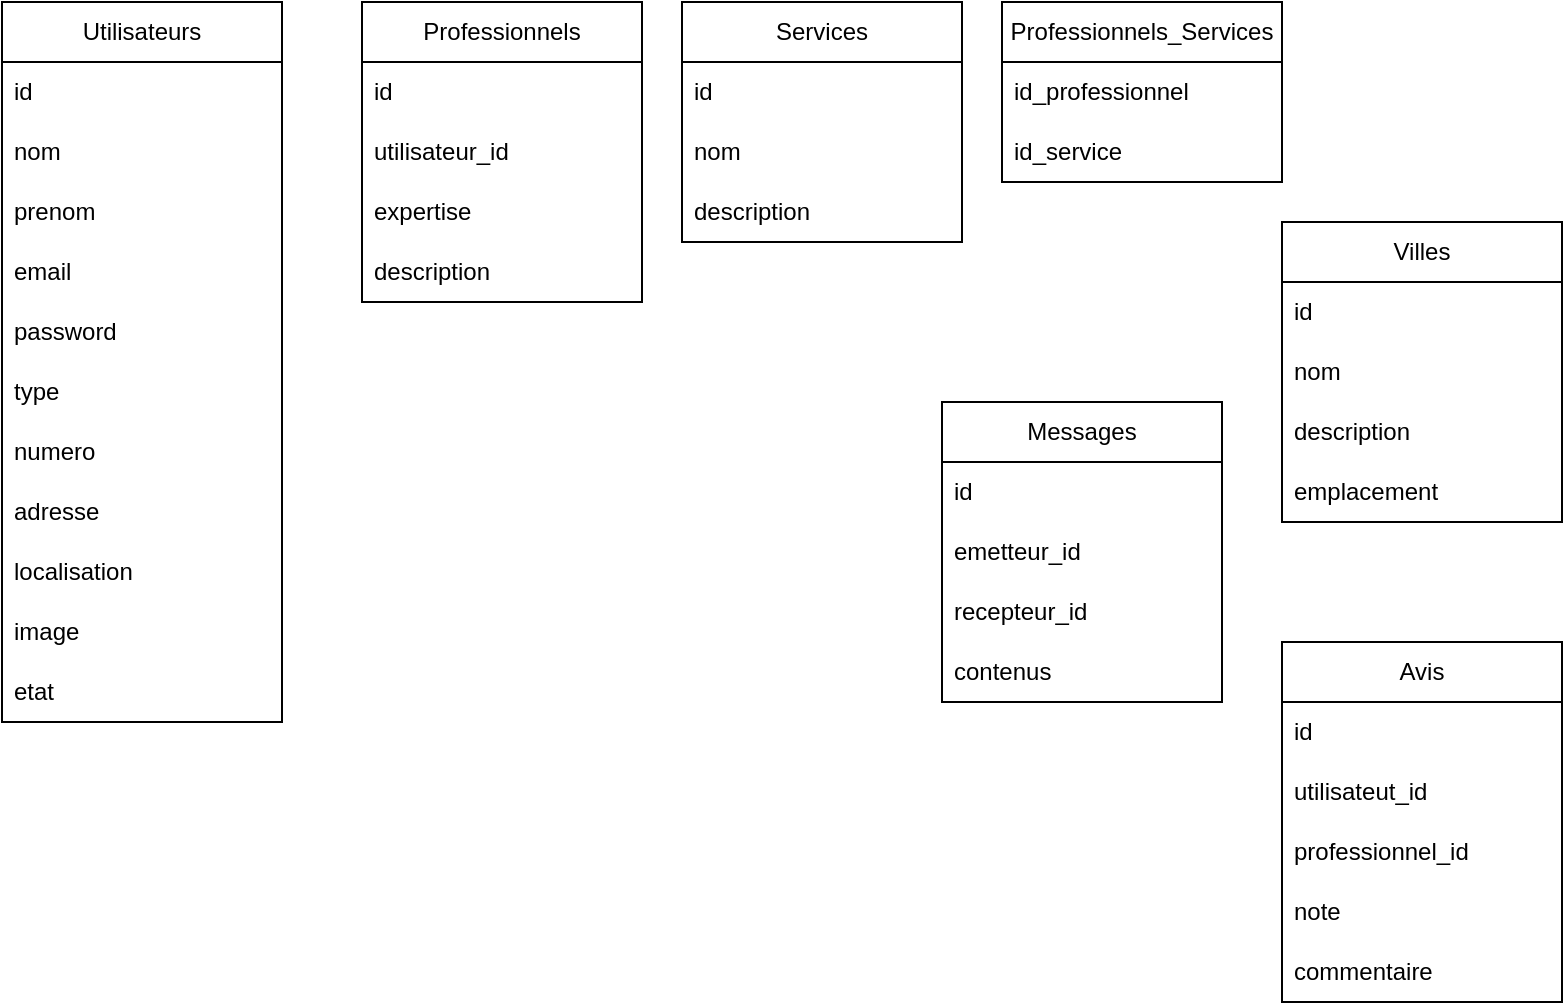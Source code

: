 <mxfile version="24.8.4">
  <diagram id="C5RBs43oDa-KdzZeNtuy" name="Page-1">
    <mxGraphModel dx="880" dy="513" grid="1" gridSize="10" guides="1" tooltips="1" connect="1" arrows="1" fold="1" page="1" pageScale="1" pageWidth="827" pageHeight="1169" math="0" shadow="0">
      <root>
        <mxCell id="WIyWlLk6GJQsqaUBKTNV-0" />
        <mxCell id="WIyWlLk6GJQsqaUBKTNV-1" parent="WIyWlLk6GJQsqaUBKTNV-0" />
        <mxCell id="jJBPsTaTsa50wlAw00ql-0" value="Utilisateurs" style="swimlane;fontStyle=0;childLayout=stackLayout;horizontal=1;startSize=30;horizontalStack=0;resizeParent=1;resizeParentMax=0;resizeLast=0;collapsible=1;marginBottom=0;whiteSpace=wrap;html=1;" vertex="1" parent="WIyWlLk6GJQsqaUBKTNV-1">
          <mxGeometry x="30" y="80" width="140" height="360" as="geometry" />
        </mxCell>
        <mxCell id="jJBPsTaTsa50wlAw00ql-1" value="id" style="text;strokeColor=none;fillColor=none;align=left;verticalAlign=middle;spacingLeft=4;spacingRight=4;overflow=hidden;points=[[0,0.5],[1,0.5]];portConstraint=eastwest;rotatable=0;whiteSpace=wrap;html=1;" vertex="1" parent="jJBPsTaTsa50wlAw00ql-0">
          <mxGeometry y="30" width="140" height="30" as="geometry" />
        </mxCell>
        <mxCell id="jJBPsTaTsa50wlAw00ql-2" value="nom" style="text;strokeColor=none;fillColor=none;align=left;verticalAlign=middle;spacingLeft=4;spacingRight=4;overflow=hidden;points=[[0,0.5],[1,0.5]];portConstraint=eastwest;rotatable=0;whiteSpace=wrap;html=1;" vertex="1" parent="jJBPsTaTsa50wlAw00ql-0">
          <mxGeometry y="60" width="140" height="30" as="geometry" />
        </mxCell>
        <mxCell id="jJBPsTaTsa50wlAw00ql-3" value="prenom" style="text;strokeColor=none;fillColor=none;align=left;verticalAlign=middle;spacingLeft=4;spacingRight=4;overflow=hidden;points=[[0,0.5],[1,0.5]];portConstraint=eastwest;rotatable=0;whiteSpace=wrap;html=1;" vertex="1" parent="jJBPsTaTsa50wlAw00ql-0">
          <mxGeometry y="90" width="140" height="30" as="geometry" />
        </mxCell>
        <mxCell id="jJBPsTaTsa50wlAw00ql-4" value="email" style="text;strokeColor=none;fillColor=none;align=left;verticalAlign=middle;spacingLeft=4;spacingRight=4;overflow=hidden;points=[[0,0.5],[1,0.5]];portConstraint=eastwest;rotatable=0;whiteSpace=wrap;html=1;" vertex="1" parent="jJBPsTaTsa50wlAw00ql-0">
          <mxGeometry y="120" width="140" height="30" as="geometry" />
        </mxCell>
        <mxCell id="jJBPsTaTsa50wlAw00ql-5" value="password" style="text;strokeColor=none;fillColor=none;align=left;verticalAlign=middle;spacingLeft=4;spacingRight=4;overflow=hidden;points=[[0,0.5],[1,0.5]];portConstraint=eastwest;rotatable=0;whiteSpace=wrap;html=1;" vertex="1" parent="jJBPsTaTsa50wlAw00ql-0">
          <mxGeometry y="150" width="140" height="30" as="geometry" />
        </mxCell>
        <mxCell id="jJBPsTaTsa50wlAw00ql-6" value="type" style="text;strokeColor=none;fillColor=none;align=left;verticalAlign=middle;spacingLeft=4;spacingRight=4;overflow=hidden;points=[[0,0.5],[1,0.5]];portConstraint=eastwest;rotatable=0;whiteSpace=wrap;html=1;" vertex="1" parent="jJBPsTaTsa50wlAw00ql-0">
          <mxGeometry y="180" width="140" height="30" as="geometry" />
        </mxCell>
        <mxCell id="jJBPsTaTsa50wlAw00ql-7" value="numero" style="text;strokeColor=none;fillColor=none;align=left;verticalAlign=middle;spacingLeft=4;spacingRight=4;overflow=hidden;points=[[0,0.5],[1,0.5]];portConstraint=eastwest;rotatable=0;whiteSpace=wrap;html=1;" vertex="1" parent="jJBPsTaTsa50wlAw00ql-0">
          <mxGeometry y="210" width="140" height="30" as="geometry" />
        </mxCell>
        <mxCell id="jJBPsTaTsa50wlAw00ql-8" value="adresse" style="text;strokeColor=none;fillColor=none;align=left;verticalAlign=middle;spacingLeft=4;spacingRight=4;overflow=hidden;points=[[0,0.5],[1,0.5]];portConstraint=eastwest;rotatable=0;whiteSpace=wrap;html=1;" vertex="1" parent="jJBPsTaTsa50wlAw00ql-0">
          <mxGeometry y="240" width="140" height="30" as="geometry" />
        </mxCell>
        <mxCell id="jJBPsTaTsa50wlAw00ql-45" value="localisation" style="text;strokeColor=none;fillColor=none;align=left;verticalAlign=middle;spacingLeft=4;spacingRight=4;overflow=hidden;points=[[0,0.5],[1,0.5]];portConstraint=eastwest;rotatable=0;whiteSpace=wrap;html=1;" vertex="1" parent="jJBPsTaTsa50wlAw00ql-0">
          <mxGeometry y="270" width="140" height="30" as="geometry" />
        </mxCell>
        <mxCell id="jJBPsTaTsa50wlAw00ql-9" value="image" style="text;strokeColor=none;fillColor=none;align=left;verticalAlign=middle;spacingLeft=4;spacingRight=4;overflow=hidden;points=[[0,0.5],[1,0.5]];portConstraint=eastwest;rotatable=0;whiteSpace=wrap;html=1;" vertex="1" parent="jJBPsTaTsa50wlAw00ql-0">
          <mxGeometry y="300" width="140" height="30" as="geometry" />
        </mxCell>
        <mxCell id="jJBPsTaTsa50wlAw00ql-10" value="etat" style="text;strokeColor=none;fillColor=none;align=left;verticalAlign=middle;spacingLeft=4;spacingRight=4;overflow=hidden;points=[[0,0.5],[1,0.5]];portConstraint=eastwest;rotatable=0;whiteSpace=wrap;html=1;" vertex="1" parent="jJBPsTaTsa50wlAw00ql-0">
          <mxGeometry y="330" width="140" height="30" as="geometry" />
        </mxCell>
        <mxCell id="jJBPsTaTsa50wlAw00ql-11" value="Professionnels" style="swimlane;fontStyle=0;childLayout=stackLayout;horizontal=1;startSize=30;horizontalStack=0;resizeParent=1;resizeParentMax=0;resizeLast=0;collapsible=1;marginBottom=0;whiteSpace=wrap;html=1;" vertex="1" parent="WIyWlLk6GJQsqaUBKTNV-1">
          <mxGeometry x="210" y="80" width="140" height="150" as="geometry" />
        </mxCell>
        <mxCell id="jJBPsTaTsa50wlAw00ql-12" value="id" style="text;strokeColor=none;fillColor=none;align=left;verticalAlign=middle;spacingLeft=4;spacingRight=4;overflow=hidden;points=[[0,0.5],[1,0.5]];portConstraint=eastwest;rotatable=0;whiteSpace=wrap;html=1;" vertex="1" parent="jJBPsTaTsa50wlAw00ql-11">
          <mxGeometry y="30" width="140" height="30" as="geometry" />
        </mxCell>
        <mxCell id="jJBPsTaTsa50wlAw00ql-13" value="utilisateur_id" style="text;strokeColor=none;fillColor=none;align=left;verticalAlign=middle;spacingLeft=4;spacingRight=4;overflow=hidden;points=[[0,0.5],[1,0.5]];portConstraint=eastwest;rotatable=0;whiteSpace=wrap;html=1;" vertex="1" parent="jJBPsTaTsa50wlAw00ql-11">
          <mxGeometry y="60" width="140" height="30" as="geometry" />
        </mxCell>
        <mxCell id="jJBPsTaTsa50wlAw00ql-14" value="expertise" style="text;strokeColor=none;fillColor=none;align=left;verticalAlign=middle;spacingLeft=4;spacingRight=4;overflow=hidden;points=[[0,0.5],[1,0.5]];portConstraint=eastwest;rotatable=0;whiteSpace=wrap;html=1;" vertex="1" parent="jJBPsTaTsa50wlAw00ql-11">
          <mxGeometry y="90" width="140" height="30" as="geometry" />
        </mxCell>
        <mxCell id="jJBPsTaTsa50wlAw00ql-15" value="description" style="text;strokeColor=none;fillColor=none;align=left;verticalAlign=middle;spacingLeft=4;spacingRight=4;overflow=hidden;points=[[0,0.5],[1,0.5]];portConstraint=eastwest;rotatable=0;whiteSpace=wrap;html=1;" vertex="1" parent="jJBPsTaTsa50wlAw00ql-11">
          <mxGeometry y="120" width="140" height="30" as="geometry" />
        </mxCell>
        <mxCell id="jJBPsTaTsa50wlAw00ql-18" value="Services" style="swimlane;fontStyle=0;childLayout=stackLayout;horizontal=1;startSize=30;horizontalStack=0;resizeParent=1;resizeParentMax=0;resizeLast=0;collapsible=1;marginBottom=0;whiteSpace=wrap;html=1;" vertex="1" parent="WIyWlLk6GJQsqaUBKTNV-1">
          <mxGeometry x="370" y="80" width="140" height="120" as="geometry" />
        </mxCell>
        <mxCell id="jJBPsTaTsa50wlAw00ql-19" value="id" style="text;strokeColor=none;fillColor=none;align=left;verticalAlign=middle;spacingLeft=4;spacingRight=4;overflow=hidden;points=[[0,0.5],[1,0.5]];portConstraint=eastwest;rotatable=0;whiteSpace=wrap;html=1;" vertex="1" parent="jJBPsTaTsa50wlAw00ql-18">
          <mxGeometry y="30" width="140" height="30" as="geometry" />
        </mxCell>
        <mxCell id="jJBPsTaTsa50wlAw00ql-20" value="nom" style="text;strokeColor=none;fillColor=none;align=left;verticalAlign=middle;spacingLeft=4;spacingRight=4;overflow=hidden;points=[[0,0.5],[1,0.5]];portConstraint=eastwest;rotatable=0;whiteSpace=wrap;html=1;" vertex="1" parent="jJBPsTaTsa50wlAw00ql-18">
          <mxGeometry y="60" width="140" height="30" as="geometry" />
        </mxCell>
        <mxCell id="jJBPsTaTsa50wlAw00ql-21" value="description" style="text;strokeColor=none;fillColor=none;align=left;verticalAlign=middle;spacingLeft=4;spacingRight=4;overflow=hidden;points=[[0,0.5],[1,0.5]];portConstraint=eastwest;rotatable=0;whiteSpace=wrap;html=1;" vertex="1" parent="jJBPsTaTsa50wlAw00ql-18">
          <mxGeometry y="90" width="140" height="30" as="geometry" />
        </mxCell>
        <mxCell id="jJBPsTaTsa50wlAw00ql-22" value="Professionnels_Services" style="swimlane;fontStyle=0;childLayout=stackLayout;horizontal=1;startSize=30;horizontalStack=0;resizeParent=1;resizeParentMax=0;resizeLast=0;collapsible=1;marginBottom=0;whiteSpace=wrap;html=1;" vertex="1" parent="WIyWlLk6GJQsqaUBKTNV-1">
          <mxGeometry x="530" y="80" width="140" height="90" as="geometry" />
        </mxCell>
        <mxCell id="jJBPsTaTsa50wlAw00ql-23" value="id_professionnel" style="text;strokeColor=none;fillColor=none;align=left;verticalAlign=middle;spacingLeft=4;spacingRight=4;overflow=hidden;points=[[0,0.5],[1,0.5]];portConstraint=eastwest;rotatable=0;whiteSpace=wrap;html=1;" vertex="1" parent="jJBPsTaTsa50wlAw00ql-22">
          <mxGeometry y="30" width="140" height="30" as="geometry" />
        </mxCell>
        <mxCell id="jJBPsTaTsa50wlAw00ql-24" value="id_service" style="text;strokeColor=none;fillColor=none;align=left;verticalAlign=middle;spacingLeft=4;spacingRight=4;overflow=hidden;points=[[0,0.5],[1,0.5]];portConstraint=eastwest;rotatable=0;whiteSpace=wrap;html=1;" vertex="1" parent="jJBPsTaTsa50wlAw00ql-22">
          <mxGeometry y="60" width="140" height="30" as="geometry" />
        </mxCell>
        <mxCell id="jJBPsTaTsa50wlAw00ql-26" value="Avis" style="swimlane;fontStyle=0;childLayout=stackLayout;horizontal=1;startSize=30;horizontalStack=0;resizeParent=1;resizeParentMax=0;resizeLast=0;collapsible=1;marginBottom=0;whiteSpace=wrap;html=1;" vertex="1" parent="WIyWlLk6GJQsqaUBKTNV-1">
          <mxGeometry x="670" y="400" width="140" height="180" as="geometry" />
        </mxCell>
        <mxCell id="jJBPsTaTsa50wlAw00ql-27" value="id" style="text;strokeColor=none;fillColor=none;align=left;verticalAlign=middle;spacingLeft=4;spacingRight=4;overflow=hidden;points=[[0,0.5],[1,0.5]];portConstraint=eastwest;rotatable=0;whiteSpace=wrap;html=1;" vertex="1" parent="jJBPsTaTsa50wlAw00ql-26">
          <mxGeometry y="30" width="140" height="30" as="geometry" />
        </mxCell>
        <mxCell id="jJBPsTaTsa50wlAw00ql-28" value="utilisateut_id" style="text;strokeColor=none;fillColor=none;align=left;verticalAlign=middle;spacingLeft=4;spacingRight=4;overflow=hidden;points=[[0,0.5],[1,0.5]];portConstraint=eastwest;rotatable=0;whiteSpace=wrap;html=1;" vertex="1" parent="jJBPsTaTsa50wlAw00ql-26">
          <mxGeometry y="60" width="140" height="30" as="geometry" />
        </mxCell>
        <mxCell id="jJBPsTaTsa50wlAw00ql-29" value="professionnel_id" style="text;strokeColor=none;fillColor=none;align=left;verticalAlign=middle;spacingLeft=4;spacingRight=4;overflow=hidden;points=[[0,0.5],[1,0.5]];portConstraint=eastwest;rotatable=0;whiteSpace=wrap;html=1;" vertex="1" parent="jJBPsTaTsa50wlAw00ql-26">
          <mxGeometry y="90" width="140" height="30" as="geometry" />
        </mxCell>
        <mxCell id="jJBPsTaTsa50wlAw00ql-30" value="note" style="text;strokeColor=none;fillColor=none;align=left;verticalAlign=middle;spacingLeft=4;spacingRight=4;overflow=hidden;points=[[0,0.5],[1,0.5]];portConstraint=eastwest;rotatable=0;whiteSpace=wrap;html=1;" vertex="1" parent="jJBPsTaTsa50wlAw00ql-26">
          <mxGeometry y="120" width="140" height="30" as="geometry" />
        </mxCell>
        <mxCell id="jJBPsTaTsa50wlAw00ql-31" value="commentaire" style="text;strokeColor=none;fillColor=none;align=left;verticalAlign=middle;spacingLeft=4;spacingRight=4;overflow=hidden;points=[[0,0.5],[1,0.5]];portConstraint=eastwest;rotatable=0;whiteSpace=wrap;html=1;" vertex="1" parent="jJBPsTaTsa50wlAw00ql-26">
          <mxGeometry y="150" width="140" height="30" as="geometry" />
        </mxCell>
        <mxCell id="jJBPsTaTsa50wlAw00ql-33" value="Messages" style="swimlane;fontStyle=0;childLayout=stackLayout;horizontal=1;startSize=30;horizontalStack=0;resizeParent=1;resizeParentMax=0;resizeLast=0;collapsible=1;marginBottom=0;whiteSpace=wrap;html=1;" vertex="1" parent="WIyWlLk6GJQsqaUBKTNV-1">
          <mxGeometry x="500" y="280" width="140" height="150" as="geometry" />
        </mxCell>
        <mxCell id="jJBPsTaTsa50wlAw00ql-34" value="id" style="text;strokeColor=none;fillColor=none;align=left;verticalAlign=middle;spacingLeft=4;spacingRight=4;overflow=hidden;points=[[0,0.5],[1,0.5]];portConstraint=eastwest;rotatable=0;whiteSpace=wrap;html=1;" vertex="1" parent="jJBPsTaTsa50wlAw00ql-33">
          <mxGeometry y="30" width="140" height="30" as="geometry" />
        </mxCell>
        <mxCell id="jJBPsTaTsa50wlAw00ql-35" value="emetteur_id" style="text;strokeColor=none;fillColor=none;align=left;verticalAlign=middle;spacingLeft=4;spacingRight=4;overflow=hidden;points=[[0,0.5],[1,0.5]];portConstraint=eastwest;rotatable=0;whiteSpace=wrap;html=1;" vertex="1" parent="jJBPsTaTsa50wlAw00ql-33">
          <mxGeometry y="60" width="140" height="30" as="geometry" />
        </mxCell>
        <mxCell id="jJBPsTaTsa50wlAw00ql-36" value="recepteur_id" style="text;strokeColor=none;fillColor=none;align=left;verticalAlign=middle;spacingLeft=4;spacingRight=4;overflow=hidden;points=[[0,0.5],[1,0.5]];portConstraint=eastwest;rotatable=0;whiteSpace=wrap;html=1;" vertex="1" parent="jJBPsTaTsa50wlAw00ql-33">
          <mxGeometry y="90" width="140" height="30" as="geometry" />
        </mxCell>
        <mxCell id="jJBPsTaTsa50wlAw00ql-37" value="contenus" style="text;strokeColor=none;fillColor=none;align=left;verticalAlign=middle;spacingLeft=4;spacingRight=4;overflow=hidden;points=[[0,0.5],[1,0.5]];portConstraint=eastwest;rotatable=0;whiteSpace=wrap;html=1;" vertex="1" parent="jJBPsTaTsa50wlAw00ql-33">
          <mxGeometry y="120" width="140" height="30" as="geometry" />
        </mxCell>
        <mxCell id="jJBPsTaTsa50wlAw00ql-40" value="Villes" style="swimlane;fontStyle=0;childLayout=stackLayout;horizontal=1;startSize=30;horizontalStack=0;resizeParent=1;resizeParentMax=0;resizeLast=0;collapsible=1;marginBottom=0;whiteSpace=wrap;html=1;" vertex="1" parent="WIyWlLk6GJQsqaUBKTNV-1">
          <mxGeometry x="670" y="190" width="140" height="150" as="geometry" />
        </mxCell>
        <mxCell id="jJBPsTaTsa50wlAw00ql-41" value="id" style="text;strokeColor=none;fillColor=none;align=left;verticalAlign=middle;spacingLeft=4;spacingRight=4;overflow=hidden;points=[[0,0.5],[1,0.5]];portConstraint=eastwest;rotatable=0;whiteSpace=wrap;html=1;" vertex="1" parent="jJBPsTaTsa50wlAw00ql-40">
          <mxGeometry y="30" width="140" height="30" as="geometry" />
        </mxCell>
        <mxCell id="jJBPsTaTsa50wlAw00ql-42" value="nom" style="text;strokeColor=none;fillColor=none;align=left;verticalAlign=middle;spacingLeft=4;spacingRight=4;overflow=hidden;points=[[0,0.5],[1,0.5]];portConstraint=eastwest;rotatable=0;whiteSpace=wrap;html=1;" vertex="1" parent="jJBPsTaTsa50wlAw00ql-40">
          <mxGeometry y="60" width="140" height="30" as="geometry" />
        </mxCell>
        <mxCell id="jJBPsTaTsa50wlAw00ql-43" value="description" style="text;strokeColor=none;fillColor=none;align=left;verticalAlign=middle;spacingLeft=4;spacingRight=4;overflow=hidden;points=[[0,0.5],[1,0.5]];portConstraint=eastwest;rotatable=0;whiteSpace=wrap;html=1;" vertex="1" parent="jJBPsTaTsa50wlAw00ql-40">
          <mxGeometry y="90" width="140" height="30" as="geometry" />
        </mxCell>
        <mxCell id="jJBPsTaTsa50wlAw00ql-44" value="emplacement" style="text;strokeColor=none;fillColor=none;align=left;verticalAlign=middle;spacingLeft=4;spacingRight=4;overflow=hidden;points=[[0,0.5],[1,0.5]];portConstraint=eastwest;rotatable=0;whiteSpace=wrap;html=1;" vertex="1" parent="jJBPsTaTsa50wlAw00ql-40">
          <mxGeometry y="120" width="140" height="30" as="geometry" />
        </mxCell>
      </root>
    </mxGraphModel>
  </diagram>
</mxfile>
